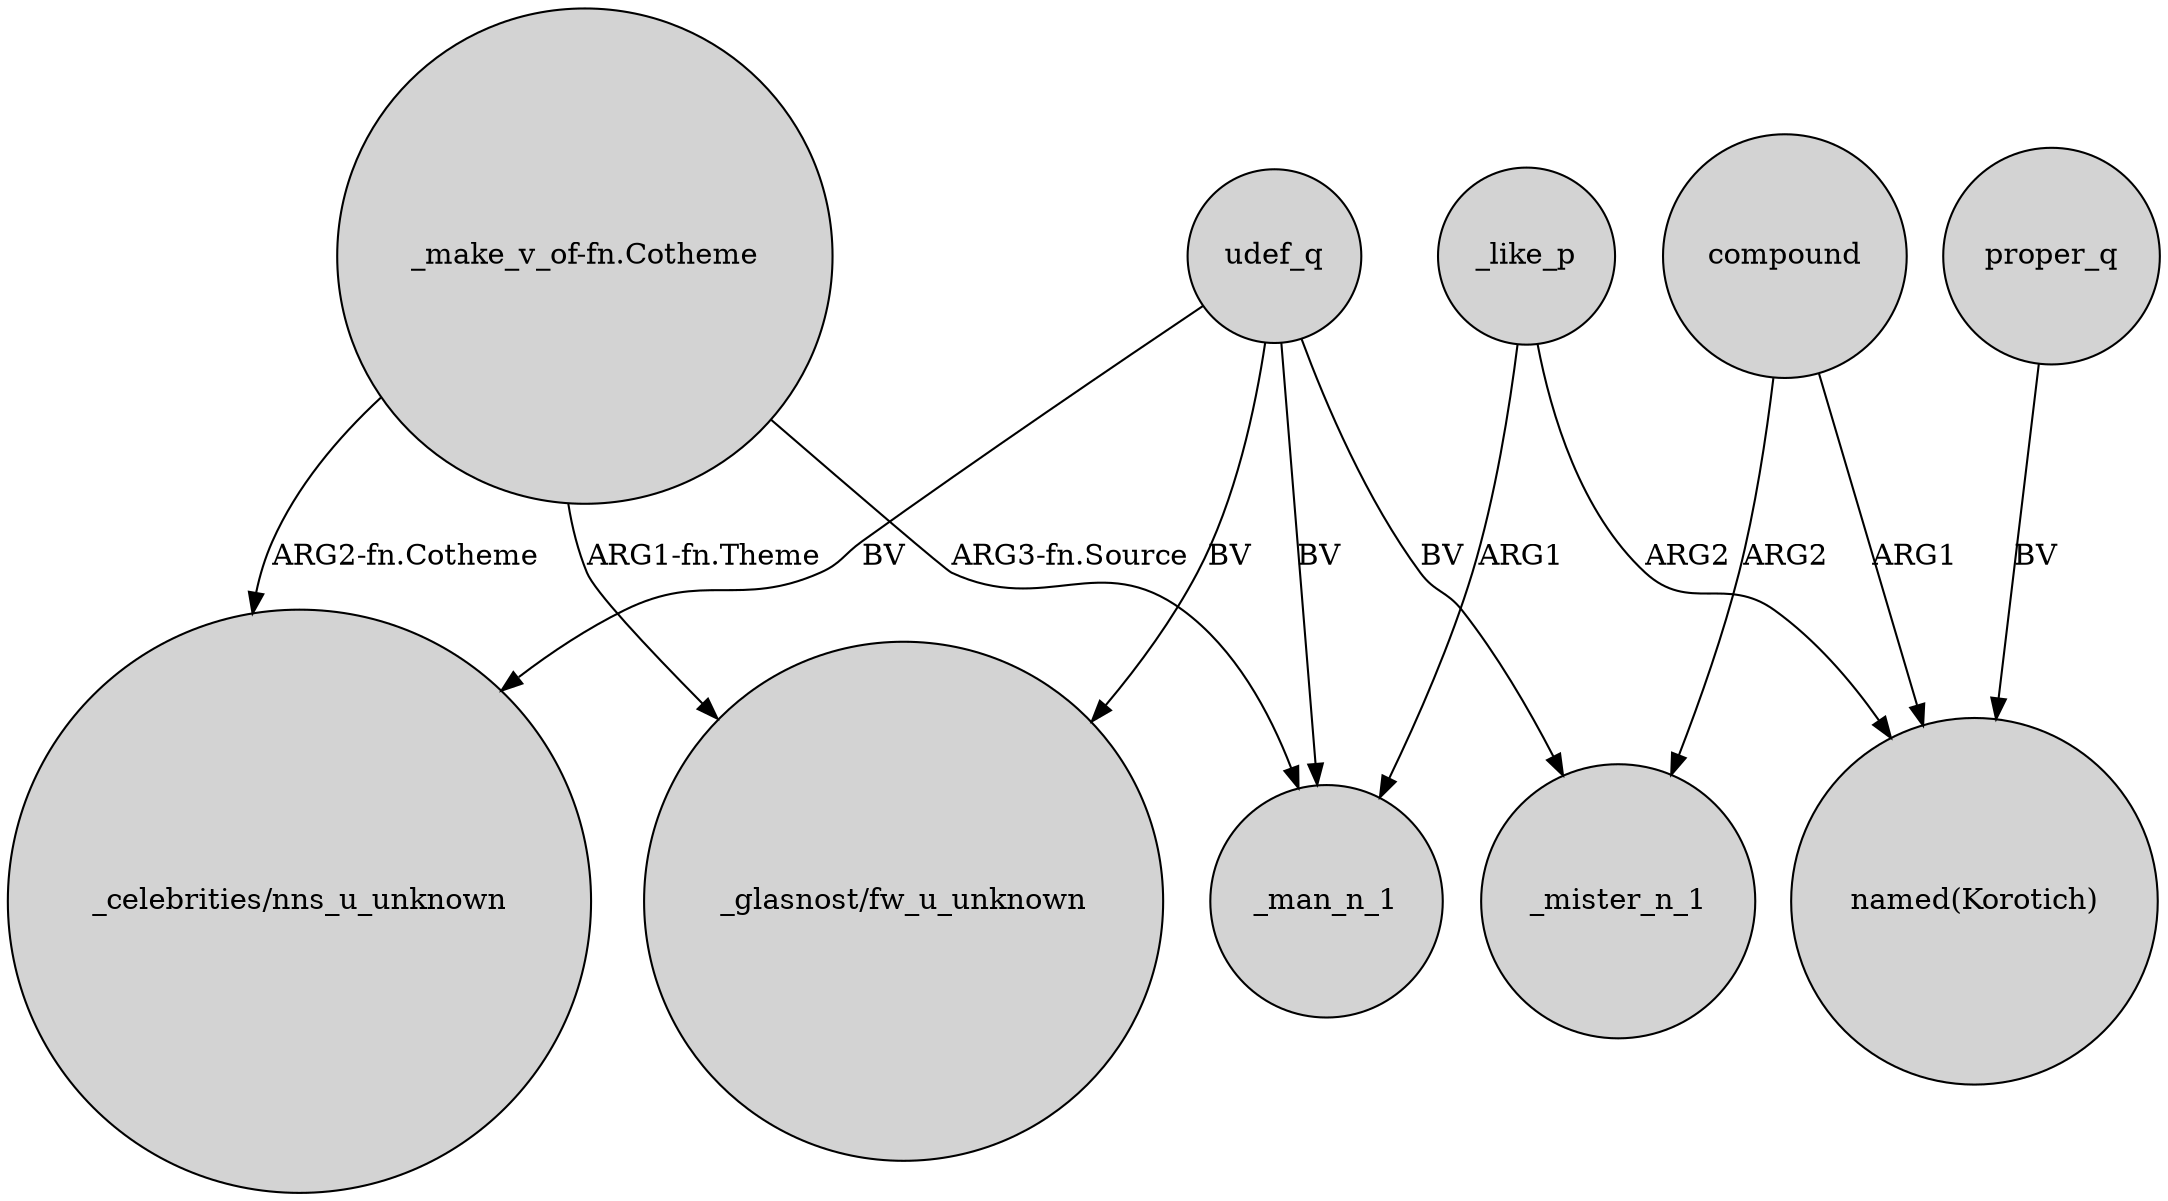 digraph {
	node [shape=circle style=filled]
	udef_q -> "_celebrities/nns_u_unknown" [label=BV]
	"_make_v_of-fn.Cotheme" -> _man_n_1 [label="ARG3-fn.Source"]
	"_make_v_of-fn.Cotheme" -> "_glasnost/fw_u_unknown" [label="ARG1-fn.Theme"]
	compound -> _mister_n_1 [label=ARG2]
	_like_p -> _man_n_1 [label=ARG1]
	udef_q -> "_glasnost/fw_u_unknown" [label=BV]
	udef_q -> _mister_n_1 [label=BV]
	_like_p -> "named(Korotich)" [label=ARG2]
	udef_q -> _man_n_1 [label=BV]
	"_make_v_of-fn.Cotheme" -> "_celebrities/nns_u_unknown" [label="ARG2-fn.Cotheme"]
	proper_q -> "named(Korotich)" [label=BV]
	compound -> "named(Korotich)" [label=ARG1]
}
